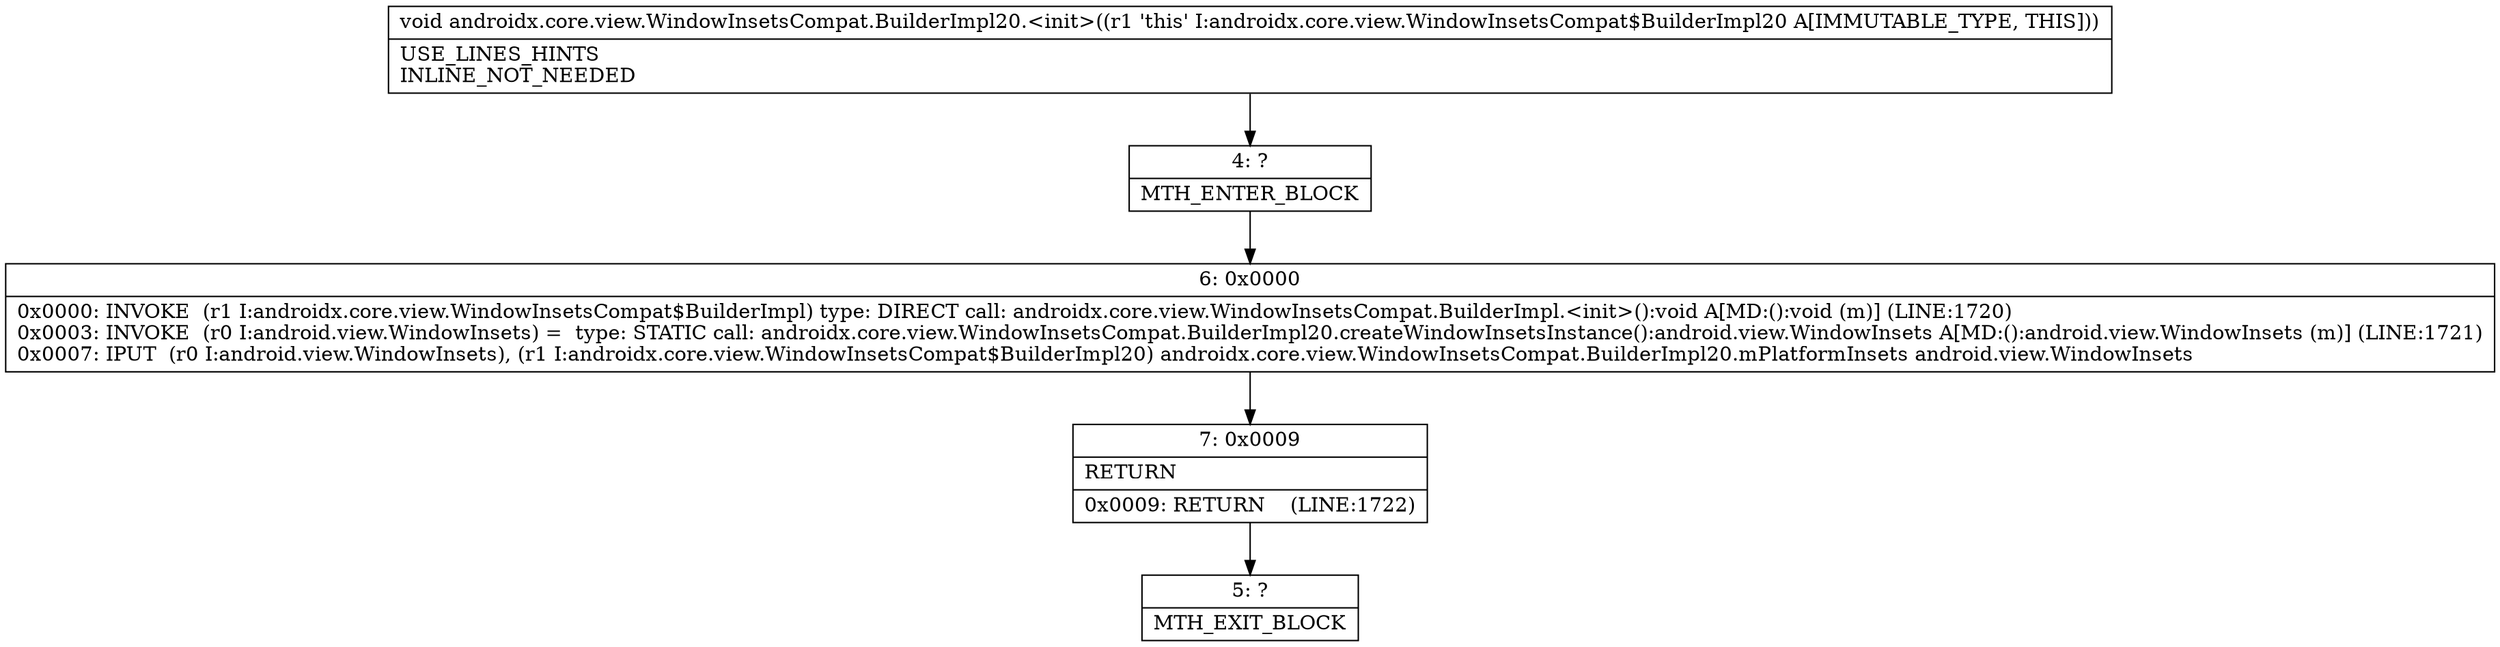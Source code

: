 digraph "CFG forandroidx.core.view.WindowInsetsCompat.BuilderImpl20.\<init\>()V" {
Node_4 [shape=record,label="{4\:\ ?|MTH_ENTER_BLOCK\l}"];
Node_6 [shape=record,label="{6\:\ 0x0000|0x0000: INVOKE  (r1 I:androidx.core.view.WindowInsetsCompat$BuilderImpl) type: DIRECT call: androidx.core.view.WindowInsetsCompat.BuilderImpl.\<init\>():void A[MD:():void (m)] (LINE:1720)\l0x0003: INVOKE  (r0 I:android.view.WindowInsets) =  type: STATIC call: androidx.core.view.WindowInsetsCompat.BuilderImpl20.createWindowInsetsInstance():android.view.WindowInsets A[MD:():android.view.WindowInsets (m)] (LINE:1721)\l0x0007: IPUT  (r0 I:android.view.WindowInsets), (r1 I:androidx.core.view.WindowInsetsCompat$BuilderImpl20) androidx.core.view.WindowInsetsCompat.BuilderImpl20.mPlatformInsets android.view.WindowInsets \l}"];
Node_7 [shape=record,label="{7\:\ 0x0009|RETURN\l|0x0009: RETURN    (LINE:1722)\l}"];
Node_5 [shape=record,label="{5\:\ ?|MTH_EXIT_BLOCK\l}"];
MethodNode[shape=record,label="{void androidx.core.view.WindowInsetsCompat.BuilderImpl20.\<init\>((r1 'this' I:androidx.core.view.WindowInsetsCompat$BuilderImpl20 A[IMMUTABLE_TYPE, THIS]))  | USE_LINES_HINTS\lINLINE_NOT_NEEDED\l}"];
MethodNode -> Node_4;Node_4 -> Node_6;
Node_6 -> Node_7;
Node_7 -> Node_5;
}

